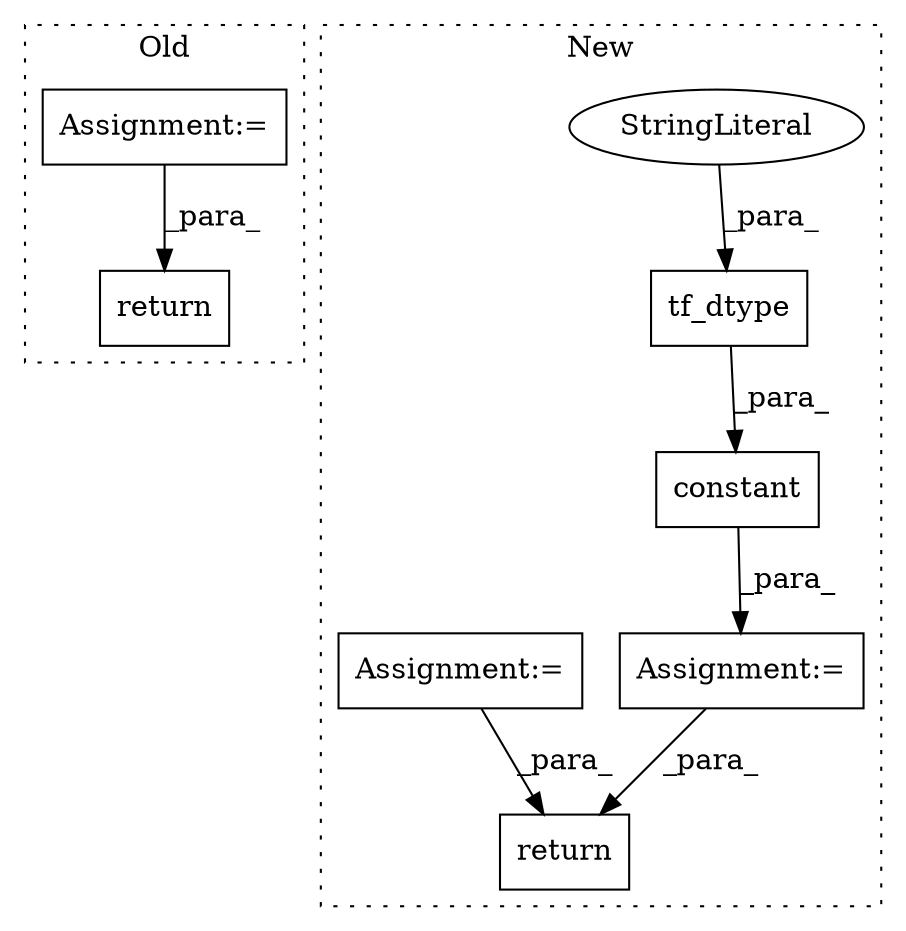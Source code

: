 digraph G {
subgraph cluster0 {
1 [label="return" a="41" s="2696" l="7" shape="box"];
8 [label="Assignment:=" a="7" s="2604" l="1" shape="box"];
label = "Old";
style="dotted";
}
subgraph cluster1 {
2 [label="tf_dtype" a="32" s="1978,1992" l="9,1" shape="box"];
3 [label="StringLiteral" a="45" s="1987" l="5" shape="ellipse"];
4 [label="return" a="41" s="2115" l="7" shape="box"];
5 [label="constant" a="32" s="1962,1993" l="9,1" shape="box"];
6 [label="Assignment:=" a="7" s="1950" l="1" shape="box"];
7 [label="Assignment:=" a="7" s="827" l="1" shape="box"];
label = "New";
style="dotted";
}
2 -> 5 [label="_para_"];
3 -> 2 [label="_para_"];
5 -> 6 [label="_para_"];
6 -> 4 [label="_para_"];
7 -> 4 [label="_para_"];
8 -> 1 [label="_para_"];
}